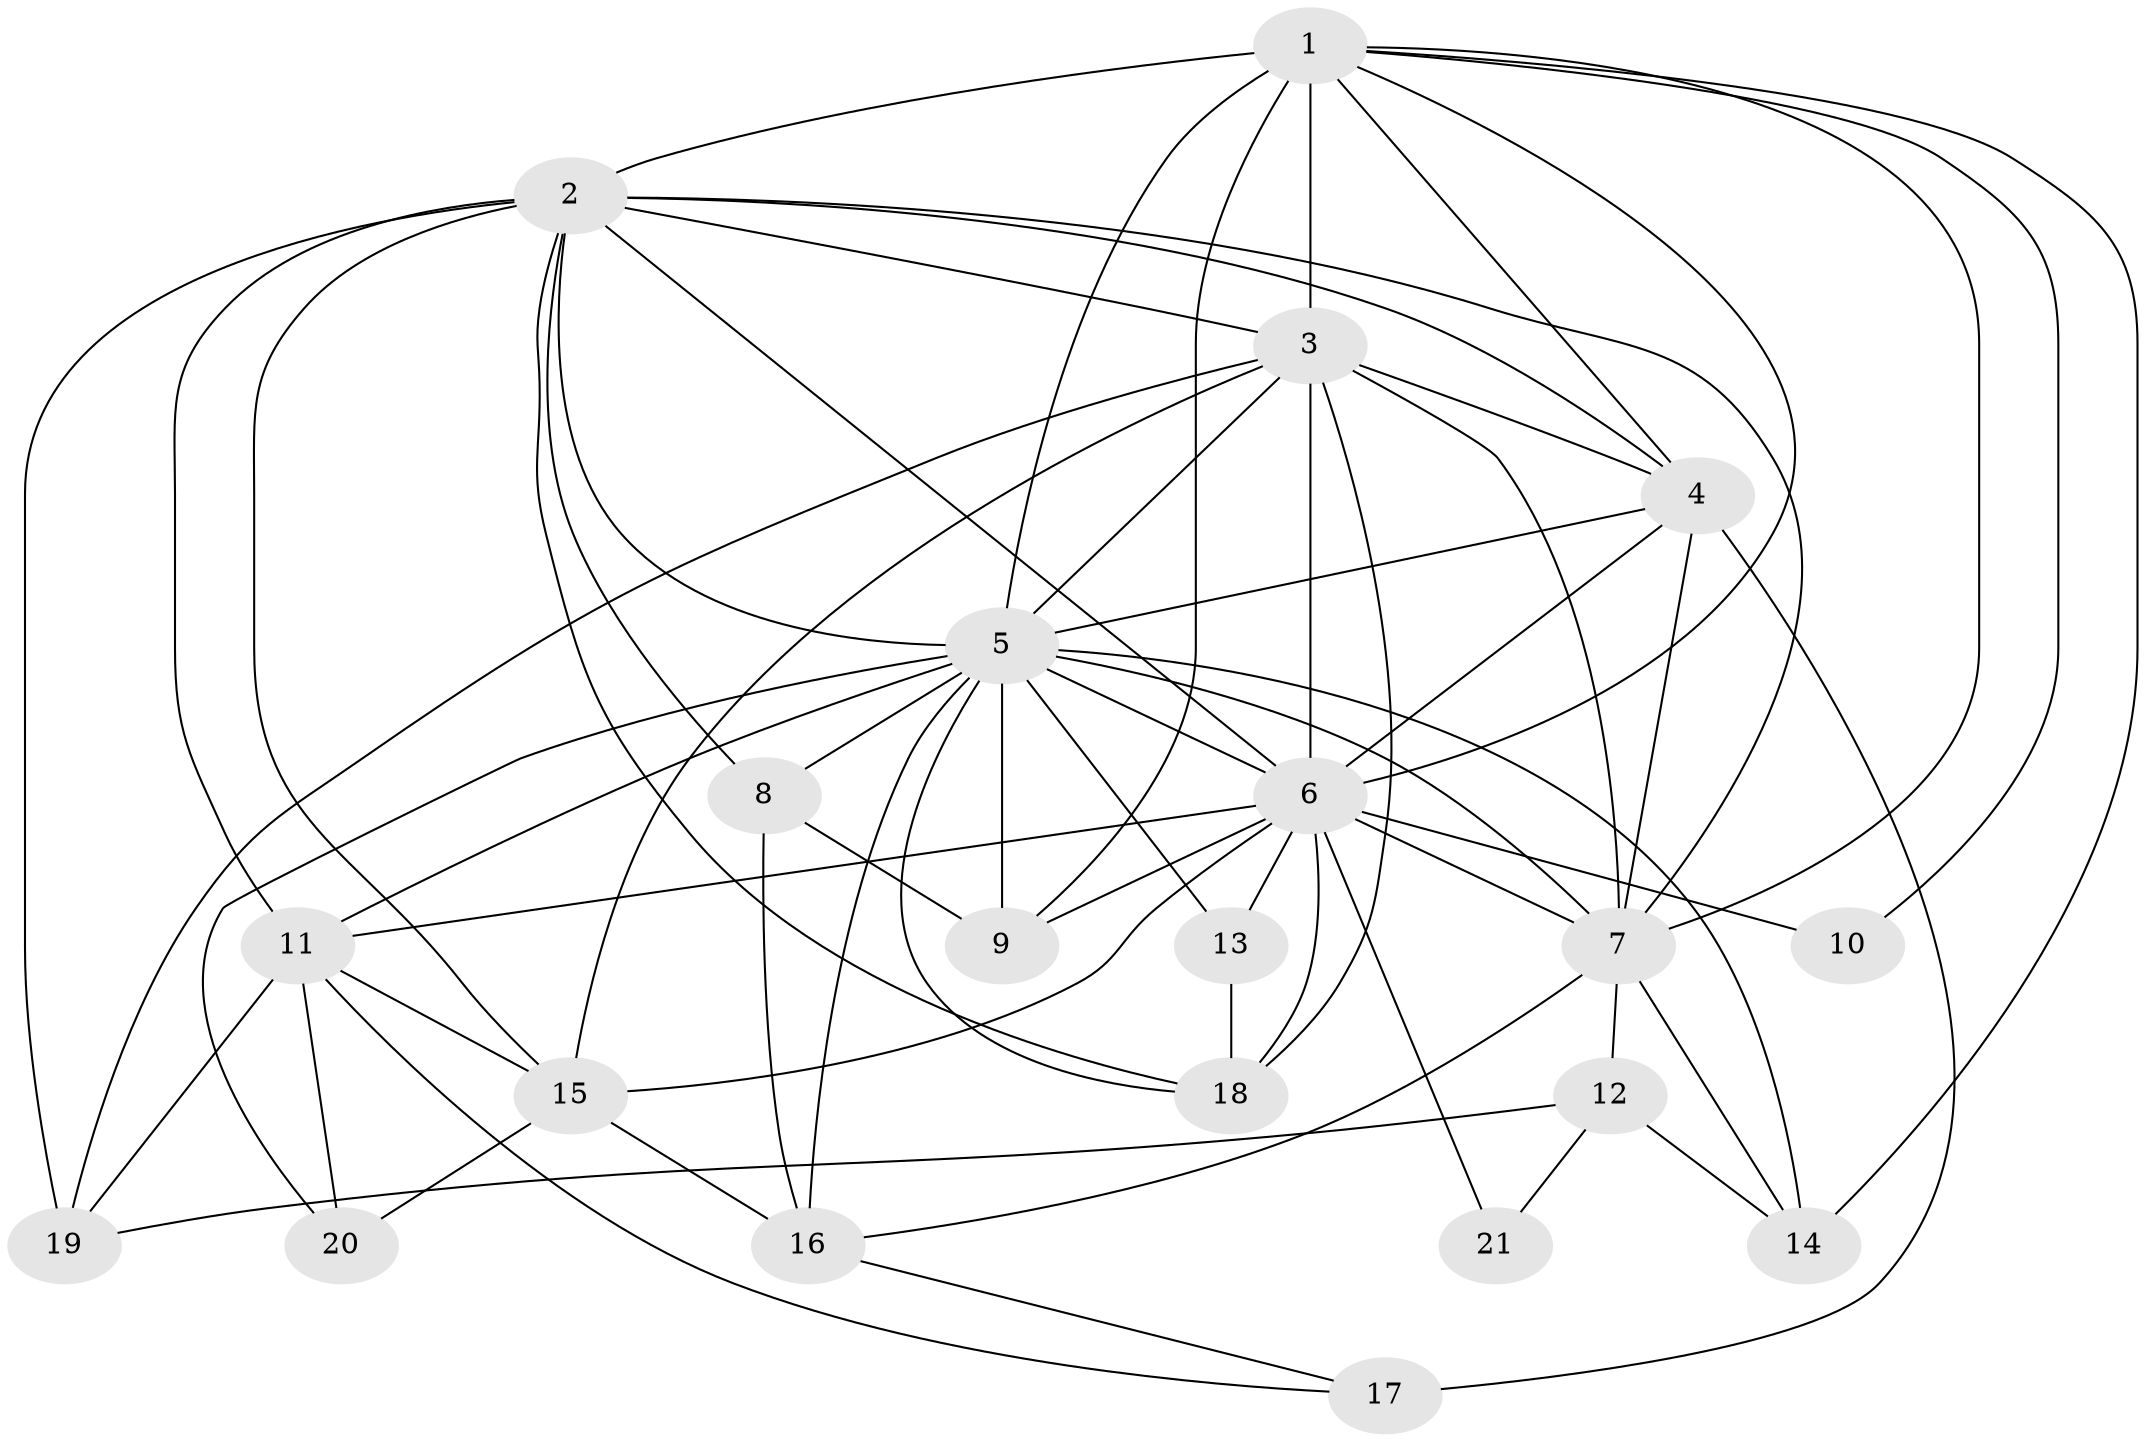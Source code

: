 // original degree distribution, {17: 0.046875, 18: 0.03125, 12: 0.015625, 14: 0.03125, 20: 0.015625, 23: 0.015625, 5: 0.015625, 2: 0.609375, 3: 0.125, 4: 0.078125, 9: 0.015625}
// Generated by graph-tools (version 1.1) at 2025/49/03/04/25 22:49:41]
// undirected, 21 vertices, 64 edges
graph export_dot {
  node [color=gray90,style=filled];
  1;
  2;
  3;
  4;
  5;
  6;
  7;
  8;
  9;
  10;
  11;
  12;
  13;
  14;
  15;
  16;
  17;
  18;
  19;
  20;
  21;
  1 -- 2 [weight=2.0];
  1 -- 3 [weight=2.0];
  1 -- 4 [weight=2.0];
  1 -- 5 [weight=2.0];
  1 -- 6 [weight=1.0];
  1 -- 7 [weight=1.0];
  1 -- 9 [weight=4.0];
  1 -- 10 [weight=2.0];
  1 -- 14 [weight=1.0];
  2 -- 3 [weight=4.0];
  2 -- 4 [weight=3.0];
  2 -- 5 [weight=4.0];
  2 -- 6 [weight=2.0];
  2 -- 7 [weight=2.0];
  2 -- 8 [weight=1.0];
  2 -- 11 [weight=1.0];
  2 -- 15 [weight=2.0];
  2 -- 18 [weight=1.0];
  2 -- 19 [weight=4.0];
  3 -- 4 [weight=2.0];
  3 -- 5 [weight=4.0];
  3 -- 6 [weight=3.0];
  3 -- 7 [weight=3.0];
  3 -- 15 [weight=7.0];
  3 -- 18 [weight=1.0];
  3 -- 19 [weight=1.0];
  4 -- 5 [weight=3.0];
  4 -- 6 [weight=1.0];
  4 -- 7 [weight=1.0];
  4 -- 17 [weight=2.0];
  5 -- 6 [weight=2.0];
  5 -- 7 [weight=2.0];
  5 -- 8 [weight=2.0];
  5 -- 9 [weight=1.0];
  5 -- 11 [weight=1.0];
  5 -- 13 [weight=3.0];
  5 -- 14 [weight=2.0];
  5 -- 16 [weight=4.0];
  5 -- 18 [weight=1.0];
  5 -- 20 [weight=1.0];
  6 -- 7 [weight=1.0];
  6 -- 9 [weight=1.0];
  6 -- 10 [weight=1.0];
  6 -- 11 [weight=1.0];
  6 -- 13 [weight=1.0];
  6 -- 15 [weight=2.0];
  6 -- 18 [weight=1.0];
  6 -- 21 [weight=2.0];
  7 -- 12 [weight=3.0];
  7 -- 14 [weight=1.0];
  7 -- 16 [weight=1.0];
  8 -- 9 [weight=1.0];
  8 -- 16 [weight=1.0];
  11 -- 15 [weight=1.0];
  11 -- 17 [weight=1.0];
  11 -- 19 [weight=1.0];
  11 -- 20 [weight=2.0];
  12 -- 14 [weight=1.0];
  12 -- 19 [weight=2.0];
  12 -- 21 [weight=1.0];
  13 -- 18 [weight=1.0];
  15 -- 16 [weight=1.0];
  15 -- 20 [weight=1.0];
  16 -- 17 [weight=1.0];
}
